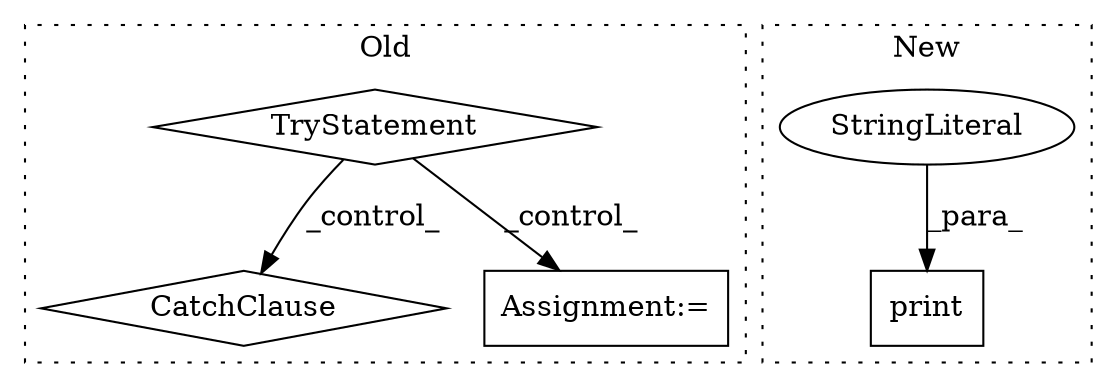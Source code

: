 digraph G {
subgraph cluster0 {
1 [label="CatchClause" a="12" s="15421,15456" l="15,2" shape="diamond"];
3 [label="TryStatement" a="54" s="15365" l="4" shape="diamond"];
4 [label="Assignment:=" a="7" s="15384" l="1" shape="box"];
label = "Old";
style="dotted";
}
subgraph cluster1 {
2 [label="print" a="32" s="16299,16345" l="6,1" shape="box"];
5 [label="StringLiteral" a="45" s="16305" l="40" shape="ellipse"];
label = "New";
style="dotted";
}
3 -> 1 [label="_control_"];
3 -> 4 [label="_control_"];
5 -> 2 [label="_para_"];
}